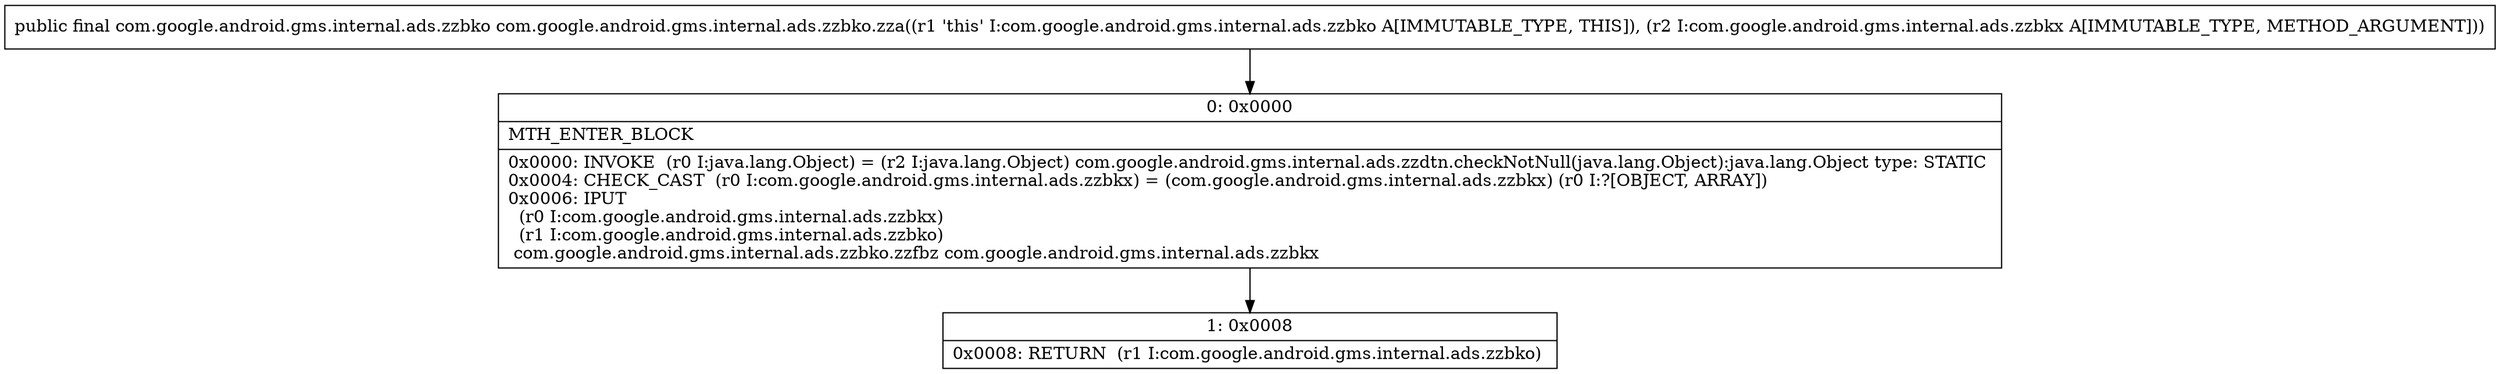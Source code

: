 digraph "CFG forcom.google.android.gms.internal.ads.zzbko.zza(Lcom\/google\/android\/gms\/internal\/ads\/zzbkx;)Lcom\/google\/android\/gms\/internal\/ads\/zzbko;" {
Node_0 [shape=record,label="{0\:\ 0x0000|MTH_ENTER_BLOCK\l|0x0000: INVOKE  (r0 I:java.lang.Object) = (r2 I:java.lang.Object) com.google.android.gms.internal.ads.zzdtn.checkNotNull(java.lang.Object):java.lang.Object type: STATIC \l0x0004: CHECK_CAST  (r0 I:com.google.android.gms.internal.ads.zzbkx) = (com.google.android.gms.internal.ads.zzbkx) (r0 I:?[OBJECT, ARRAY]) \l0x0006: IPUT  \l  (r0 I:com.google.android.gms.internal.ads.zzbkx)\l  (r1 I:com.google.android.gms.internal.ads.zzbko)\l com.google.android.gms.internal.ads.zzbko.zzfbz com.google.android.gms.internal.ads.zzbkx \l}"];
Node_1 [shape=record,label="{1\:\ 0x0008|0x0008: RETURN  (r1 I:com.google.android.gms.internal.ads.zzbko) \l}"];
MethodNode[shape=record,label="{public final com.google.android.gms.internal.ads.zzbko com.google.android.gms.internal.ads.zzbko.zza((r1 'this' I:com.google.android.gms.internal.ads.zzbko A[IMMUTABLE_TYPE, THIS]), (r2 I:com.google.android.gms.internal.ads.zzbkx A[IMMUTABLE_TYPE, METHOD_ARGUMENT])) }"];
MethodNode -> Node_0;
Node_0 -> Node_1;
}

